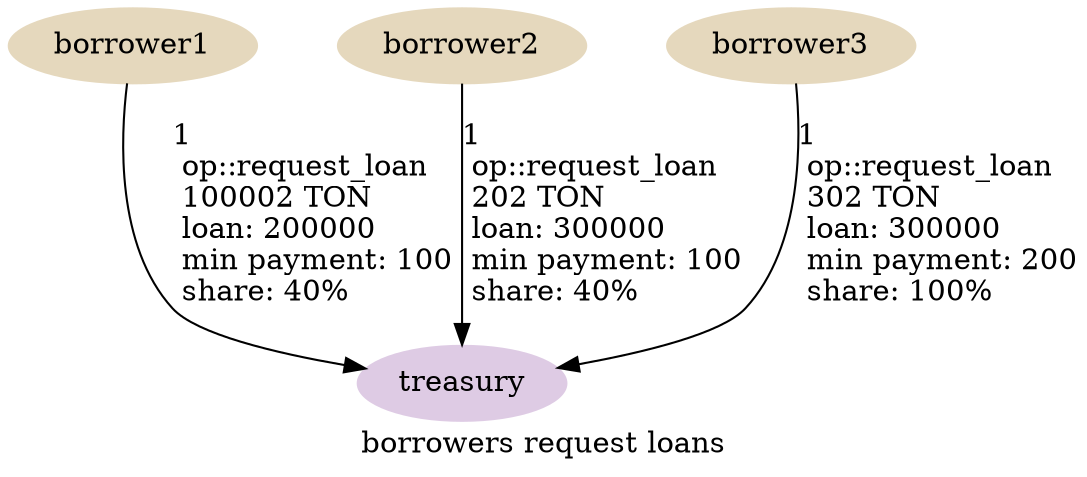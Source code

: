 digraph {
    label="borrowers request loans"
    node [ colorscheme=pastel19 style=filled ]

    /* Entities */
    borrower1, borrower2, borrower3 [ color=7 ]
    treasury [ color=4 ]

    /* Relationships */
    borrower1 -> treasury [ label="1\l op::request_loan\l 100002 TON\l loan: 200000\l min payment: 100\l share: 40%\l" ]
    borrower2 -> treasury [ label="1\l op::request_loan\l 202 TON\l loan: 300000\l min payment: 100\l share: 40%\l" ]
    borrower3 -> treasury [ label="1\l op::request_loan\l 302 TON\l loan: 300000\l min payment: 200\l share: 100%\l" ]

    /* Ranks */
    { rank=min borrower1 borrower2 borrower3 }
    { rank=max treasury }
}
